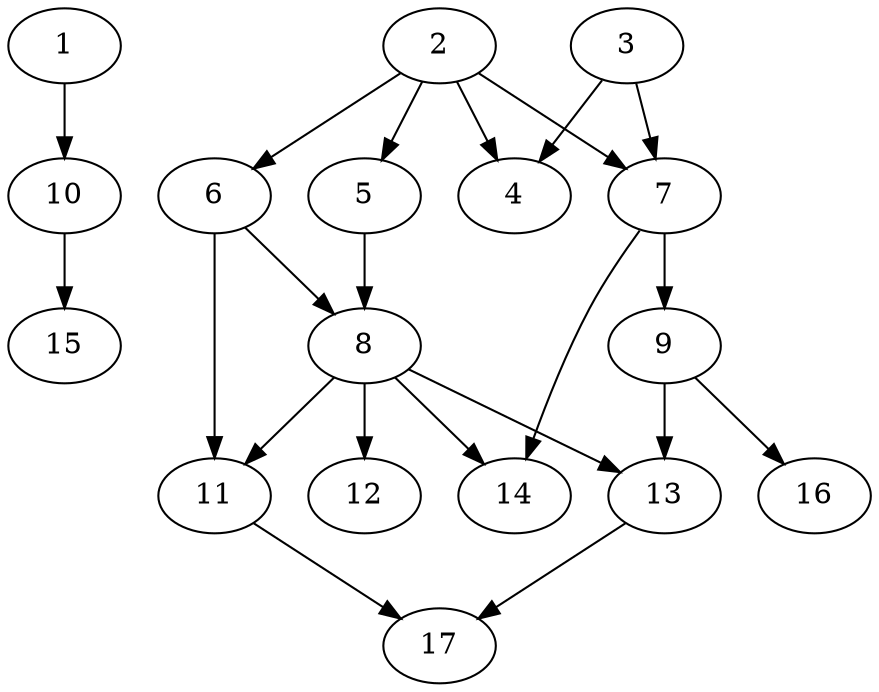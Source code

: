 // DAG automatically generated by daggen at Fri May 24 12:58:29 2024
// daggen-master/daggen -n 17 --fat 0.5 --density 0.5 --regular 0.5 --jump 2 --minalpha 20 --maxalpha 50 --dot -o dags_dot_17/sim_9.dot 
digraph G {
  1 [size="1073741824000", alpha="30.94"]
  1 -> 10 [size ="838860800"]
  2 [size="6491848668", alpha="38.88"]
  2 -> 4 [size ="134217728"]
  2 -> 5 [size ="134217728"]
  2 -> 6 [size ="134217728"]
  2 -> 7 [size ="134217728"]
  3 [size="191329419984", alpha="39.52"]
  3 -> 4 [size ="134217728"]
  3 -> 7 [size ="134217728"]
  4 [size="10064709289", alpha="20.54"]
  5 [size="368293445632", alpha="40.77"]
  5 -> 8 [size ="411041792"]
  6 [size="77509872705", alpha="27.57"]
  6 -> 8 [size ="301989888"]
  6 -> 11 [size ="301989888"]
  7 [size="3561414478", alpha="43.91"]
  7 -> 9 [size ="75497472"]
  7 -> 14 [size ="75497472"]
  8 [size="2385612714", alpha="25.48"]
  8 -> 11 [size ="75497472"]
  8 -> 12 [size ="75497472"]
  8 -> 13 [size ="75497472"]
  8 -> 14 [size ="75497472"]
  9 [size="1073741824000", alpha="27.22"]
  9 -> 13 [size ="838860800"]
  9 -> 16 [size ="838860800"]
  10 [size="330160836321", alpha="42.46"]
  10 -> 15 [size ="209715200"]
  11 [size="1073741824000", alpha="30.14"]
  11 -> 17 [size ="838860800"]
  12 [size="28991029248", alpha="42.17"]
  13 [size="8589934592", alpha="34.76"]
  13 -> 17 [size ="33554432"]
  14 [size="782757789696", alpha="20.79"]
  15 [size="15824771963", alpha="20.32"]
  16 [size="549755813888", alpha="38.78"]
  17 [size="28991029248", alpha="36.79"]
}
